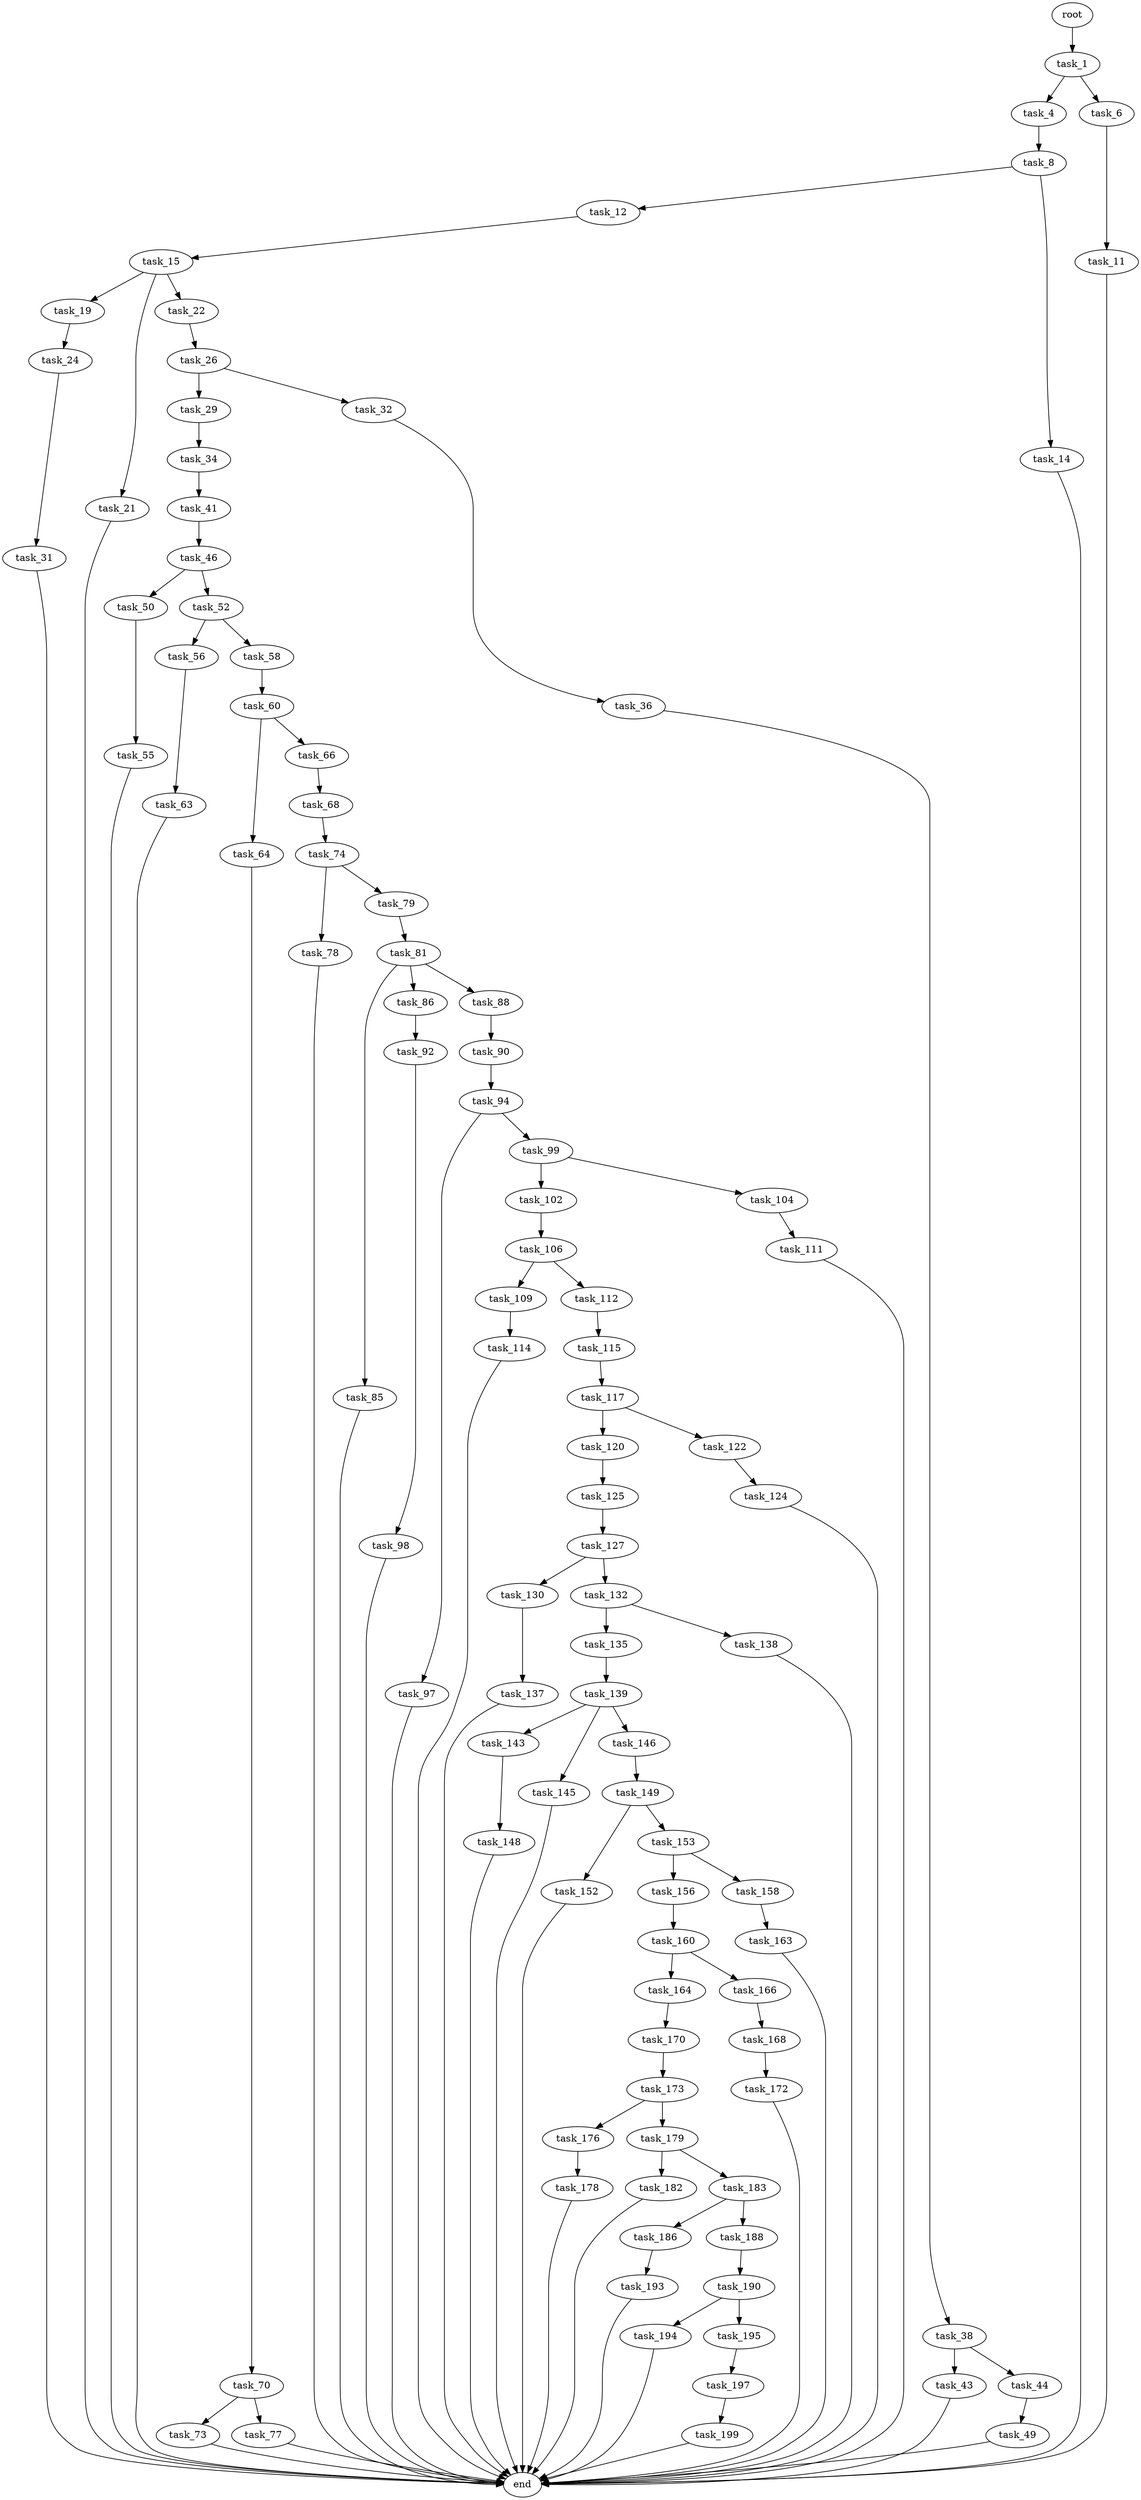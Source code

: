 digraph G {
  root [size="0.000000"];
  task_1 [size="41834638175.000000"];
  task_4 [size="1417359485.000000"];
  task_6 [size="903216168092.000000"];
  task_8 [size="28991029248.000000"];
  task_11 [size="231928233984.000000"];
  task_12 [size="8019528012.000000"];
  task_14 [size="108770165134.000000"];
  end [size="0.000000"];
  task_15 [size="85087019459.000000"];
  task_19 [size="402388583611.000000"];
  task_21 [size="134217728000.000000"];
  task_22 [size="134217728000.000000"];
  task_24 [size="1554613949.000000"];
  task_26 [size="10923703912.000000"];
  task_31 [size="134217728000.000000"];
  task_29 [size="5688961870.000000"];
  task_32 [size="231928233984.000000"];
  task_34 [size="3440663282.000000"];
  task_36 [size="154202393134.000000"];
  task_41 [size="26063580051.000000"];
  task_38 [size="782757789696.000000"];
  task_43 [size="107622531768.000000"];
  task_44 [size="3816397725.000000"];
  task_46 [size="782757789696.000000"];
  task_49 [size="4704486630.000000"];
  task_50 [size="23696627966.000000"];
  task_52 [size="353464922460.000000"];
  task_55 [size="28991029248.000000"];
  task_56 [size="2710815096.000000"];
  task_58 [size="580774966512.000000"];
  task_63 [size="11404404778.000000"];
  task_60 [size="20028222206.000000"];
  task_64 [size="270066750131.000000"];
  task_66 [size="28991029248.000000"];
  task_70 [size="28991029248.000000"];
  task_68 [size="5553593518.000000"];
  task_74 [size="6610336892.000000"];
  task_73 [size="68719476736.000000"];
  task_77 [size="10579336939.000000"];
  task_78 [size="366273666232.000000"];
  task_79 [size="98828895344.000000"];
  task_81 [size="109169220979.000000"];
  task_85 [size="8589934592.000000"];
  task_86 [size="2408697628.000000"];
  task_88 [size="1324083248.000000"];
  task_92 [size="48113558134.000000"];
  task_90 [size="762516950936.000000"];
  task_94 [size="526648048414.000000"];
  task_98 [size="68719476736.000000"];
  task_97 [size="76716614827.000000"];
  task_99 [size="263893978668.000000"];
  task_102 [size="1073741824000.000000"];
  task_104 [size="356162456460.000000"];
  task_106 [size="52490132872.000000"];
  task_111 [size="5651974630.000000"];
  task_109 [size="52197959631.000000"];
  task_112 [size="48867969888.000000"];
  task_114 [size="31049490468.000000"];
  task_115 [size="3607140525.000000"];
  task_117 [size="16935775980.000000"];
  task_120 [size="381138067678.000000"];
  task_122 [size="28994218032.000000"];
  task_125 [size="40776214384.000000"];
  task_124 [size="162973072104.000000"];
  task_127 [size="68719476736.000000"];
  task_130 [size="1348679509.000000"];
  task_132 [size="405338417224.000000"];
  task_137 [size="13236957937.000000"];
  task_135 [size="937355560.000000"];
  task_138 [size="680779516412.000000"];
  task_139 [size="40787156168.000000"];
  task_143 [size="95808491663.000000"];
  task_145 [size="68719476736.000000"];
  task_146 [size="665794821.000000"];
  task_148 [size="151789949326.000000"];
  task_149 [size="8491803364.000000"];
  task_152 [size="308481382404.000000"];
  task_153 [size="177843662570.000000"];
  task_156 [size="28991029248.000000"];
  task_158 [size="458149249893.000000"];
  task_160 [size="1322316182.000000"];
  task_163 [size="28991029248.000000"];
  task_164 [size="370200342252.000000"];
  task_166 [size="36810530443.000000"];
  task_170 [size="134217728000.000000"];
  task_168 [size="7069248209.000000"];
  task_172 [size="15435146753.000000"];
  task_173 [size="549755813888.000000"];
  task_176 [size="3061809189.000000"];
  task_179 [size="134217728000.000000"];
  task_178 [size="7807443365.000000"];
  task_182 [size="41697797559.000000"];
  task_183 [size="83899590126.000000"];
  task_186 [size="582536678665.000000"];
  task_188 [size="131840324541.000000"];
  task_193 [size="7371911629.000000"];
  task_190 [size="231928233984.000000"];
  task_194 [size="28991029248.000000"];
  task_195 [size="67048654620.000000"];
  task_197 [size="30142565690.000000"];
  task_199 [size="1073741824000.000000"];

  root -> task_1 [size="1.000000"];
  task_1 -> task_4 [size="838860800.000000"];
  task_1 -> task_6 [size="838860800.000000"];
  task_4 -> task_8 [size="33554432.000000"];
  task_6 -> task_11 [size="679477248.000000"];
  task_8 -> task_12 [size="75497472.000000"];
  task_8 -> task_14 [size="75497472.000000"];
  task_11 -> end [size="1.000000"];
  task_12 -> task_15 [size="209715200.000000"];
  task_14 -> end [size="1.000000"];
  task_15 -> task_19 [size="75497472.000000"];
  task_15 -> task_21 [size="75497472.000000"];
  task_15 -> task_22 [size="75497472.000000"];
  task_19 -> task_24 [size="411041792.000000"];
  task_21 -> end [size="1.000000"];
  task_22 -> task_26 [size="209715200.000000"];
  task_24 -> task_31 [size="33554432.000000"];
  task_26 -> task_29 [size="33554432.000000"];
  task_26 -> task_32 [size="33554432.000000"];
  task_31 -> end [size="1.000000"];
  task_29 -> task_34 [size="134217728.000000"];
  task_32 -> task_36 [size="301989888.000000"];
  task_34 -> task_41 [size="75497472.000000"];
  task_36 -> task_38 [size="411041792.000000"];
  task_41 -> task_46 [size="411041792.000000"];
  task_38 -> task_43 [size="679477248.000000"];
  task_38 -> task_44 [size="679477248.000000"];
  task_43 -> end [size="1.000000"];
  task_44 -> task_49 [size="75497472.000000"];
  task_46 -> task_50 [size="679477248.000000"];
  task_46 -> task_52 [size="679477248.000000"];
  task_49 -> end [size="1.000000"];
  task_50 -> task_55 [size="838860800.000000"];
  task_52 -> task_56 [size="536870912.000000"];
  task_52 -> task_58 [size="536870912.000000"];
  task_55 -> end [size="1.000000"];
  task_56 -> task_63 [size="75497472.000000"];
  task_58 -> task_60 [size="536870912.000000"];
  task_63 -> end [size="1.000000"];
  task_60 -> task_64 [size="411041792.000000"];
  task_60 -> task_66 [size="411041792.000000"];
  task_64 -> task_70 [size="838860800.000000"];
  task_66 -> task_68 [size="75497472.000000"];
  task_70 -> task_73 [size="75497472.000000"];
  task_70 -> task_77 [size="75497472.000000"];
  task_68 -> task_74 [size="134217728.000000"];
  task_74 -> task_78 [size="33554432.000000"];
  task_74 -> task_79 [size="33554432.000000"];
  task_73 -> end [size="1.000000"];
  task_77 -> end [size="1.000000"];
  task_78 -> end [size="1.000000"];
  task_79 -> task_81 [size="75497472.000000"];
  task_81 -> task_85 [size="209715200.000000"];
  task_81 -> task_86 [size="209715200.000000"];
  task_81 -> task_88 [size="209715200.000000"];
  task_85 -> end [size="1.000000"];
  task_86 -> task_92 [size="134217728.000000"];
  task_88 -> task_90 [size="134217728.000000"];
  task_92 -> task_98 [size="838860800.000000"];
  task_90 -> task_94 [size="536870912.000000"];
  task_94 -> task_97 [size="838860800.000000"];
  task_94 -> task_99 [size="838860800.000000"];
  task_98 -> end [size="1.000000"];
  task_97 -> end [size="1.000000"];
  task_99 -> task_102 [size="411041792.000000"];
  task_99 -> task_104 [size="411041792.000000"];
  task_102 -> task_106 [size="838860800.000000"];
  task_104 -> task_111 [size="679477248.000000"];
  task_106 -> task_109 [size="838860800.000000"];
  task_106 -> task_112 [size="838860800.000000"];
  task_111 -> end [size="1.000000"];
  task_109 -> task_114 [size="838860800.000000"];
  task_112 -> task_115 [size="134217728.000000"];
  task_114 -> end [size="1.000000"];
  task_115 -> task_117 [size="209715200.000000"];
  task_117 -> task_120 [size="536870912.000000"];
  task_117 -> task_122 [size="536870912.000000"];
  task_120 -> task_125 [size="301989888.000000"];
  task_122 -> task_124 [size="134217728.000000"];
  task_125 -> task_127 [size="75497472.000000"];
  task_124 -> end [size="1.000000"];
  task_127 -> task_130 [size="134217728.000000"];
  task_127 -> task_132 [size="134217728.000000"];
  task_130 -> task_137 [size="75497472.000000"];
  task_132 -> task_135 [size="536870912.000000"];
  task_132 -> task_138 [size="536870912.000000"];
  task_137 -> end [size="1.000000"];
  task_135 -> task_139 [size="33554432.000000"];
  task_138 -> end [size="1.000000"];
  task_139 -> task_143 [size="679477248.000000"];
  task_139 -> task_145 [size="679477248.000000"];
  task_139 -> task_146 [size="679477248.000000"];
  task_143 -> task_148 [size="75497472.000000"];
  task_145 -> end [size="1.000000"];
  task_146 -> task_149 [size="33554432.000000"];
  task_148 -> end [size="1.000000"];
  task_149 -> task_152 [size="679477248.000000"];
  task_149 -> task_153 [size="679477248.000000"];
  task_152 -> end [size="1.000000"];
  task_153 -> task_156 [size="209715200.000000"];
  task_153 -> task_158 [size="209715200.000000"];
  task_156 -> task_160 [size="75497472.000000"];
  task_158 -> task_163 [size="301989888.000000"];
  task_160 -> task_164 [size="33554432.000000"];
  task_160 -> task_166 [size="33554432.000000"];
  task_163 -> end [size="1.000000"];
  task_164 -> task_170 [size="536870912.000000"];
  task_166 -> task_168 [size="679477248.000000"];
  task_170 -> task_173 [size="209715200.000000"];
  task_168 -> task_172 [size="301989888.000000"];
  task_172 -> end [size="1.000000"];
  task_173 -> task_176 [size="536870912.000000"];
  task_173 -> task_179 [size="536870912.000000"];
  task_176 -> task_178 [size="75497472.000000"];
  task_179 -> task_182 [size="209715200.000000"];
  task_179 -> task_183 [size="209715200.000000"];
  task_178 -> end [size="1.000000"];
  task_182 -> end [size="1.000000"];
  task_183 -> task_186 [size="209715200.000000"];
  task_183 -> task_188 [size="209715200.000000"];
  task_186 -> task_193 [size="838860800.000000"];
  task_188 -> task_190 [size="411041792.000000"];
  task_193 -> end [size="1.000000"];
  task_190 -> task_194 [size="301989888.000000"];
  task_190 -> task_195 [size="301989888.000000"];
  task_194 -> end [size="1.000000"];
  task_195 -> task_197 [size="134217728.000000"];
  task_197 -> task_199 [size="33554432.000000"];
  task_199 -> end [size="1.000000"];
}
